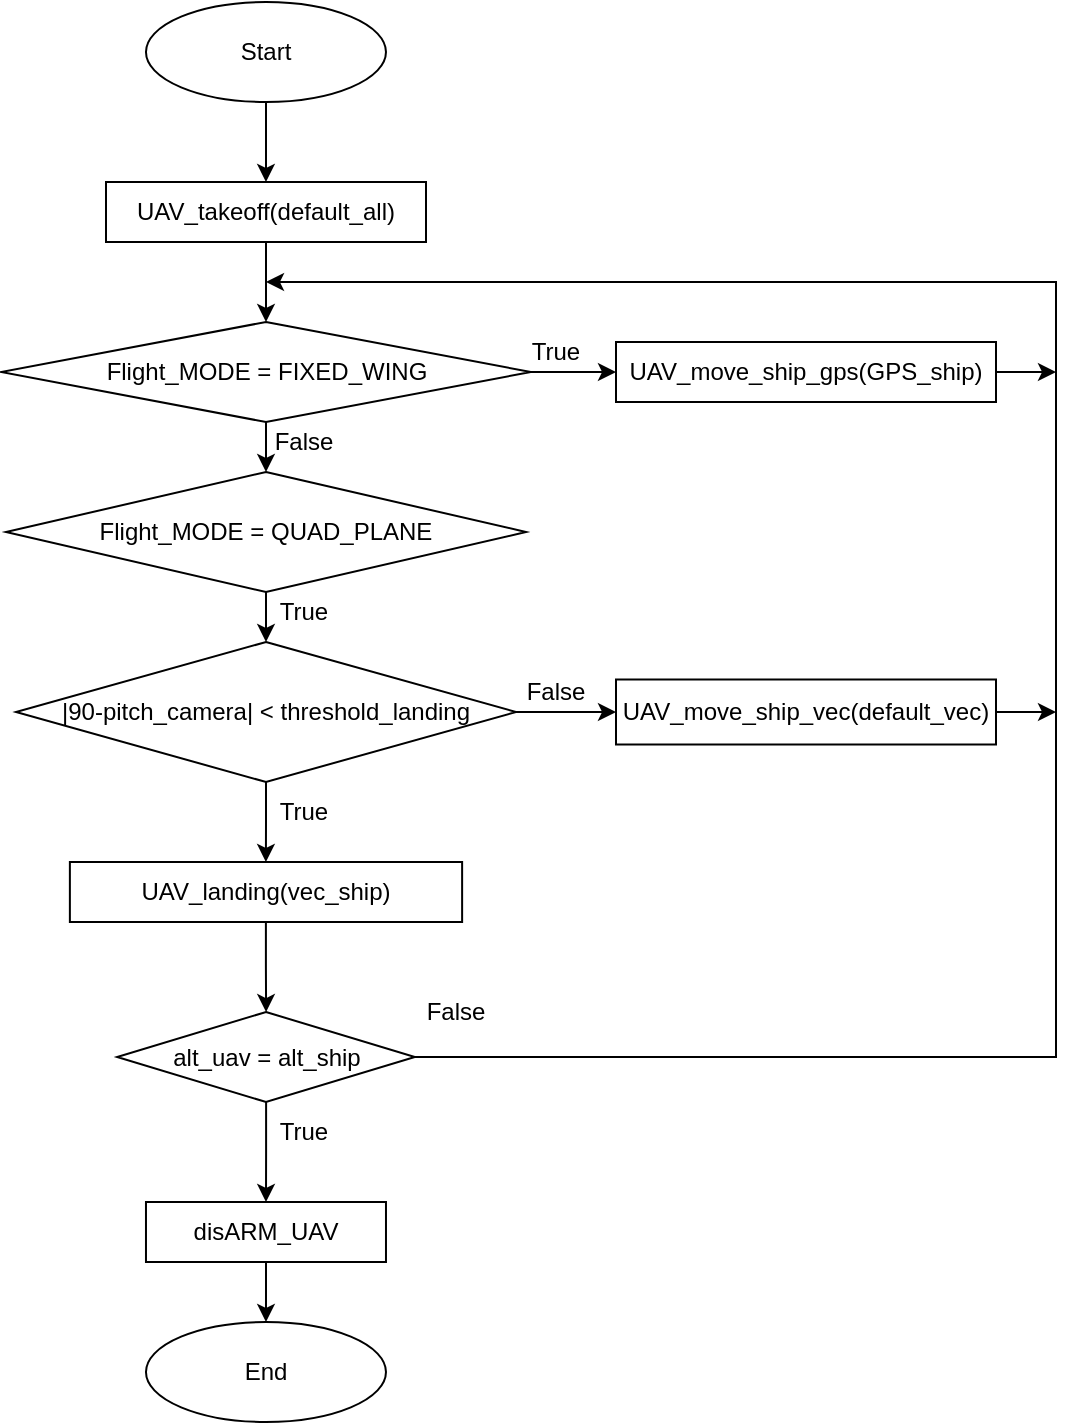 <mxfile version="16.5.6" type="github">
  <diagram id="dZDU7H1qi6YyE_z4fZyC" name="Page-1">
    <mxGraphModel dx="1038" dy="571" grid="1" gridSize="10" guides="1" tooltips="1" connect="1" arrows="1" fold="1" page="1" pageScale="1" pageWidth="827" pageHeight="1169" math="0" shadow="0">
      <root>
        <mxCell id="0" />
        <mxCell id="1" parent="0" />
        <mxCell id="J9NK8lstO6akqZjFkNrN-12" style="edgeStyle=orthogonalEdgeStyle;rounded=0;orthogonalLoop=1;jettySize=auto;html=1;" edge="1" parent="1" source="J9NK8lstO6akqZjFkNrN-1" target="J9NK8lstO6akqZjFkNrN-2">
          <mxGeometry relative="1" as="geometry" />
        </mxCell>
        <mxCell id="J9NK8lstO6akqZjFkNrN-1" value="Start" style="ellipse;whiteSpace=wrap;html=1;" vertex="1" parent="1">
          <mxGeometry x="334.99" y="30" width="120" height="50" as="geometry" />
        </mxCell>
        <mxCell id="J9NK8lstO6akqZjFkNrN-13" style="edgeStyle=orthogonalEdgeStyle;rounded=0;orthogonalLoop=1;jettySize=auto;html=1;" edge="1" parent="1" source="J9NK8lstO6akqZjFkNrN-2" target="J9NK8lstO6akqZjFkNrN-4">
          <mxGeometry relative="1" as="geometry" />
        </mxCell>
        <mxCell id="J9NK8lstO6akqZjFkNrN-2" value="UAV_takeoff(default_all)" style="rounded=0;whiteSpace=wrap;html=1;" vertex="1" parent="1">
          <mxGeometry x="315" y="120" width="160" height="30" as="geometry" />
        </mxCell>
        <mxCell id="J9NK8lstO6akqZjFkNrN-32" style="edgeStyle=orthogonalEdgeStyle;rounded=0;orthogonalLoop=1;jettySize=auto;html=1;" edge="1" parent="1" source="J9NK8lstO6akqZjFkNrN-3">
          <mxGeometry relative="1" as="geometry">
            <mxPoint x="790" y="215" as="targetPoint" />
          </mxGeometry>
        </mxCell>
        <mxCell id="J9NK8lstO6akqZjFkNrN-3" value="UAV_move_ship_gps(GPS_ship)" style="rounded=0;whiteSpace=wrap;html=1;" vertex="1" parent="1">
          <mxGeometry x="570" y="200" width="190" height="30" as="geometry" />
        </mxCell>
        <mxCell id="J9NK8lstO6akqZjFkNrN-14" value="" style="edgeStyle=orthogonalEdgeStyle;rounded=0;orthogonalLoop=1;jettySize=auto;html=1;" edge="1" parent="1" source="J9NK8lstO6akqZjFkNrN-4" target="J9NK8lstO6akqZjFkNrN-3">
          <mxGeometry relative="1" as="geometry" />
        </mxCell>
        <mxCell id="J9NK8lstO6akqZjFkNrN-15" style="edgeStyle=orthogonalEdgeStyle;rounded=0;orthogonalLoop=1;jettySize=auto;html=1;entryX=0.5;entryY=0;entryDx=0;entryDy=0;" edge="1" parent="1" source="J9NK8lstO6akqZjFkNrN-4" target="J9NK8lstO6akqZjFkNrN-5">
          <mxGeometry relative="1" as="geometry" />
        </mxCell>
        <mxCell id="J9NK8lstO6akqZjFkNrN-4" value="Flight_MODE = FIXED_WING" style="rhombus;whiteSpace=wrap;html=1;" vertex="1" parent="1">
          <mxGeometry x="262.5" y="190" width="265" height="50" as="geometry" />
        </mxCell>
        <mxCell id="J9NK8lstO6akqZjFkNrN-18" value="" style="edgeStyle=orthogonalEdgeStyle;rounded=0;orthogonalLoop=1;jettySize=auto;html=1;" edge="1" parent="1" source="J9NK8lstO6akqZjFkNrN-5" target="J9NK8lstO6akqZjFkNrN-7">
          <mxGeometry relative="1" as="geometry" />
        </mxCell>
        <mxCell id="J9NK8lstO6akqZjFkNrN-5" value="Flight_MODE = QUAD_PLANE" style="rhombus;whiteSpace=wrap;html=1;" vertex="1" parent="1">
          <mxGeometry x="265" y="265" width="260" height="60" as="geometry" />
        </mxCell>
        <mxCell id="J9NK8lstO6akqZjFkNrN-23" style="edgeStyle=orthogonalEdgeStyle;rounded=0;orthogonalLoop=1;jettySize=auto;html=1;" edge="1" parent="1" source="J9NK8lstO6akqZjFkNrN-6" target="J9NK8lstO6akqZjFkNrN-9">
          <mxGeometry relative="1" as="geometry" />
        </mxCell>
        <mxCell id="J9NK8lstO6akqZjFkNrN-6" value="UAV_landing(vec_ship)" style="rounded=0;whiteSpace=wrap;html=1;" vertex="1" parent="1">
          <mxGeometry x="296.94" y="460" width="196.12" height="30" as="geometry" />
        </mxCell>
        <mxCell id="J9NK8lstO6akqZjFkNrN-28" style="edgeStyle=orthogonalEdgeStyle;rounded=0;orthogonalLoop=1;jettySize=auto;html=1;entryX=0;entryY=0.5;entryDx=0;entryDy=0;" edge="1" parent="1" source="J9NK8lstO6akqZjFkNrN-7" target="J9NK8lstO6akqZjFkNrN-11">
          <mxGeometry relative="1" as="geometry" />
        </mxCell>
        <mxCell id="J9NK8lstO6akqZjFkNrN-31" style="edgeStyle=orthogonalEdgeStyle;rounded=0;orthogonalLoop=1;jettySize=auto;html=1;" edge="1" parent="1" source="J9NK8lstO6akqZjFkNrN-7" target="J9NK8lstO6akqZjFkNrN-6">
          <mxGeometry relative="1" as="geometry" />
        </mxCell>
        <mxCell id="J9NK8lstO6akqZjFkNrN-7" value="|90-pitch_camera| &amp;lt; threshold_landing" style="rhombus;whiteSpace=wrap;html=1;" vertex="1" parent="1">
          <mxGeometry x="270" y="350" width="250" height="70" as="geometry" />
        </mxCell>
        <mxCell id="J9NK8lstO6akqZjFkNrN-25" style="edgeStyle=orthogonalEdgeStyle;rounded=0;orthogonalLoop=1;jettySize=auto;html=1;" edge="1" parent="1" source="J9NK8lstO6akqZjFkNrN-9" target="J9NK8lstO6akqZjFkNrN-10">
          <mxGeometry relative="1" as="geometry" />
        </mxCell>
        <mxCell id="J9NK8lstO6akqZjFkNrN-26" style="edgeStyle=orthogonalEdgeStyle;rounded=0;orthogonalLoop=1;jettySize=auto;html=1;exitX=1;exitY=0.5;exitDx=0;exitDy=0;" edge="1" parent="1" source="J9NK8lstO6akqZjFkNrN-9">
          <mxGeometry relative="1" as="geometry">
            <mxPoint x="395" y="170" as="targetPoint" />
            <Array as="points">
              <mxPoint x="790" y="558" />
              <mxPoint x="790" y="170" />
            </Array>
          </mxGeometry>
        </mxCell>
        <mxCell id="J9NK8lstO6akqZjFkNrN-9" value="alt_uav = alt_ship" style="rhombus;whiteSpace=wrap;html=1;" vertex="1" parent="1">
          <mxGeometry x="320.56" y="535" width="148.88" height="45" as="geometry" />
        </mxCell>
        <mxCell id="J9NK8lstO6akqZjFkNrN-35" style="edgeStyle=orthogonalEdgeStyle;rounded=0;orthogonalLoop=1;jettySize=auto;html=1;" edge="1" parent="1" source="J9NK8lstO6akqZjFkNrN-10" target="J9NK8lstO6akqZjFkNrN-33">
          <mxGeometry relative="1" as="geometry" />
        </mxCell>
        <mxCell id="J9NK8lstO6akqZjFkNrN-10" value="disARM_UAV" style="rounded=0;whiteSpace=wrap;html=1;" vertex="1" parent="1">
          <mxGeometry x="334.99" y="630" width="120" height="30" as="geometry" />
        </mxCell>
        <mxCell id="J9NK8lstO6akqZjFkNrN-30" style="edgeStyle=orthogonalEdgeStyle;rounded=0;orthogonalLoop=1;jettySize=auto;html=1;" edge="1" parent="1" source="J9NK8lstO6akqZjFkNrN-11">
          <mxGeometry relative="1" as="geometry">
            <mxPoint x="790" y="385" as="targetPoint" />
          </mxGeometry>
        </mxCell>
        <mxCell id="J9NK8lstO6akqZjFkNrN-11" value="UAV_move_ship_vec(default_vec)" style="rounded=0;whiteSpace=wrap;html=1;" vertex="1" parent="1">
          <mxGeometry x="570" y="368.75" width="190" height="32.5" as="geometry" />
        </mxCell>
        <mxCell id="J9NK8lstO6akqZjFkNrN-16" value="True" style="text;html=1;strokeColor=none;fillColor=none;align=center;verticalAlign=middle;whiteSpace=wrap;rounded=0;" vertex="1" parent="1">
          <mxGeometry x="510" y="190" width="60" height="30" as="geometry" />
        </mxCell>
        <mxCell id="J9NK8lstO6akqZjFkNrN-17" value="False" style="text;html=1;strokeColor=none;fillColor=none;align=center;verticalAlign=middle;whiteSpace=wrap;rounded=0;" vertex="1" parent="1">
          <mxGeometry x="384" y="235" width="60" height="30" as="geometry" />
        </mxCell>
        <mxCell id="J9NK8lstO6akqZjFkNrN-19" value="True" style="text;html=1;strokeColor=none;fillColor=none;align=center;verticalAlign=middle;whiteSpace=wrap;rounded=0;" vertex="1" parent="1">
          <mxGeometry x="384" y="320" width="60" height="30" as="geometry" />
        </mxCell>
        <mxCell id="J9NK8lstO6akqZjFkNrN-22" value="True" style="text;html=1;strokeColor=none;fillColor=none;align=center;verticalAlign=middle;whiteSpace=wrap;rounded=0;" vertex="1" parent="1">
          <mxGeometry x="384" y="420" width="60" height="30" as="geometry" />
        </mxCell>
        <mxCell id="J9NK8lstO6akqZjFkNrN-24" value="True" style="text;html=1;strokeColor=none;fillColor=none;align=center;verticalAlign=middle;whiteSpace=wrap;rounded=0;" vertex="1" parent="1">
          <mxGeometry x="384" y="580" width="60" height="30" as="geometry" />
        </mxCell>
        <mxCell id="J9NK8lstO6akqZjFkNrN-27" value="False" style="text;html=1;strokeColor=none;fillColor=none;align=center;verticalAlign=middle;whiteSpace=wrap;rounded=0;" vertex="1" parent="1">
          <mxGeometry x="460" y="520" width="60" height="30" as="geometry" />
        </mxCell>
        <mxCell id="J9NK8lstO6akqZjFkNrN-29" value="False" style="text;html=1;strokeColor=none;fillColor=none;align=center;verticalAlign=middle;whiteSpace=wrap;rounded=0;" vertex="1" parent="1">
          <mxGeometry x="510" y="360" width="60" height="30" as="geometry" />
        </mxCell>
        <mxCell id="J9NK8lstO6akqZjFkNrN-33" value="End" style="ellipse;whiteSpace=wrap;html=1;" vertex="1" parent="1">
          <mxGeometry x="334.99" y="690" width="120" height="50" as="geometry" />
        </mxCell>
      </root>
    </mxGraphModel>
  </diagram>
</mxfile>
